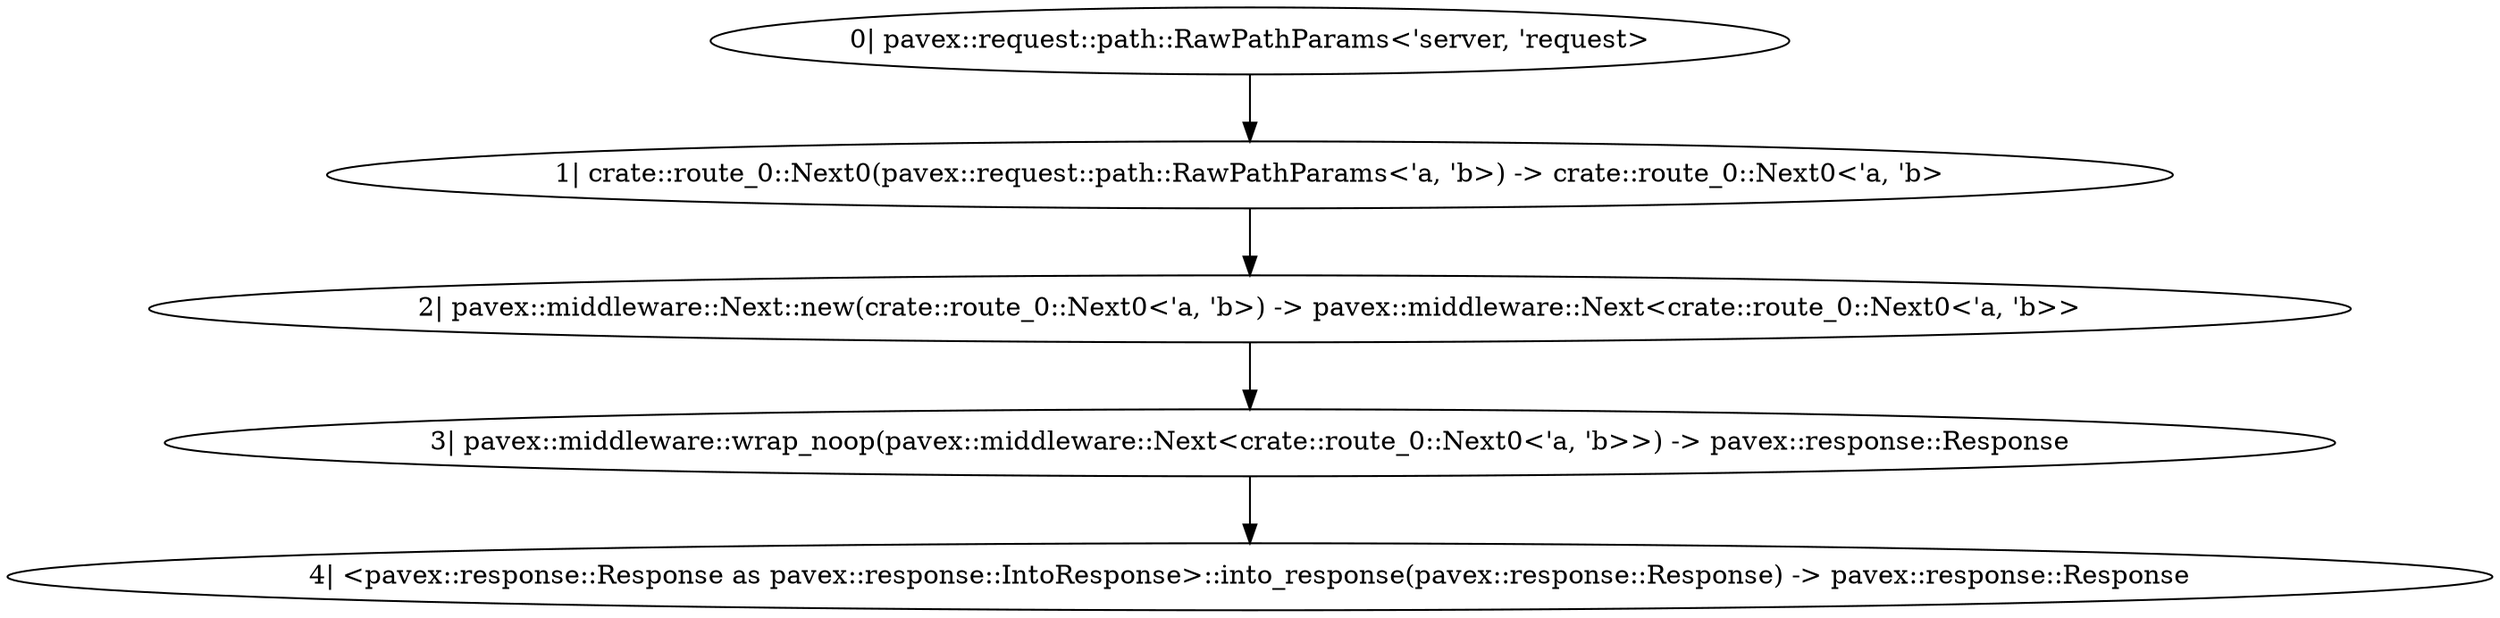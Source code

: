 digraph "GET /home/{home_id} - 0" {
    0 [ label = "0| pavex::request::path::RawPathParams<'server, 'request>"]
    1 [ label = "1| crate::route_0::Next0(pavex::request::path::RawPathParams<'a, 'b>) -> crate::route_0::Next0<'a, 'b>"]
    2 [ label = "2| pavex::middleware::Next::new(crate::route_0::Next0<'a, 'b>) -> pavex::middleware::Next<crate::route_0::Next0<'a, 'b>>"]
    3 [ label = "3| pavex::middleware::wrap_noop(pavex::middleware::Next<crate::route_0::Next0<'a, 'b>>) -> pavex::response::Response"]
    4 [ label = "4| <pavex::response::Response as pavex::response::IntoResponse>::into_response(pavex::response::Response) -> pavex::response::Response"]
    2 -> 3 [ ]
    1 -> 2 [ ]
    0 -> 1 [ ]
    3 -> 4 [ ]
}

digraph "GET /home/{home_id} - 1" {
    0 [ label = "0| pavex::request::path::RawPathParams<'server, 'request>"]
    1 [ label = "1| pavex::request::path::PathParams::extract(pavex::request::path::RawPathParams<'server, 'request>) -> core::result::Result<pavex::request::path::PathParams<app_c1ac8ad4::HomePathParams>, pavex::request::path::errors::ExtractPathParamsError>"]
    2 [ label = "2| `match`"]
    3 [ label = "3| core::result::Result<pavex::request::path::PathParams<app_c1ac8ad4::HomePathParams>, pavex::request::path::errors::ExtractPathParamsError> -> pavex::request::path::errors::ExtractPathParamsError"]
    4 [ label = "4| pavex::request::path::errors::ExtractPathParamsError::into_response(&pavex::request::path::errors::ExtractPathParamsError) -> pavex::response::Response"]
    5 [ label = "5| <pavex::response::Response as pavex::response::IntoResponse>::into_response(pavex::response::Response) -> pavex::response::Response"]
    6 [ label = "6| core::result::Result<pavex::request::path::PathParams<app_c1ac8ad4::HomePathParams>, pavex::request::path::errors::ExtractPathParamsError> -> pavex::request::path::PathParams<app_c1ac8ad4::HomePathParams>"]
    7 [ label = "7| app_c1ac8ad4::get_home(pavex::request::path::PathParams<app_c1ac8ad4::HomePathParams>) -> pavex::response::Response"]
    8 [ label = "8| <pavex::response::Response as pavex::response::IntoResponse>::into_response(pavex::response::Response) -> pavex::response::Response"]
    6 -> 7 [ ]
    2 -> 3 [ ]
    0 -> 1 [ ]
    2 -> 6 [ ]
    7 -> 8 [ ]
    3 -> 4 [ label = "&"]
    4 -> 5 [ ]
    1 -> 2 [ ]
}

digraph "GET /home/{home_id}/room/{room_id} - 0" {
    0 [ label = "0| pavex::request::path::RawPathParams<'server, 'request>"]
    1 [ label = "1| crate::route_1::Next0(pavex::request::path::RawPathParams<'a, 'b>) -> crate::route_1::Next0<'a, 'b>"]
    2 [ label = "2| pavex::middleware::Next::new(crate::route_1::Next0<'a, 'b>) -> pavex::middleware::Next<crate::route_1::Next0<'a, 'b>>"]
    3 [ label = "3| pavex::middleware::wrap_noop(pavex::middleware::Next<crate::route_1::Next0<'a, 'b>>) -> pavex::response::Response"]
    4 [ label = "4| <pavex::response::Response as pavex::response::IntoResponse>::into_response(pavex::response::Response) -> pavex::response::Response"]
    2 -> 3 [ ]
    1 -> 2 [ ]
    0 -> 1 [ ]
    3 -> 4 [ ]
}

digraph "GET /home/{home_id}/room/{room_id} - 1" {
    0 [ label = "0| pavex::request::path::RawPathParams<'server, 'request>"]
    1 [ label = "1| pavex::request::path::PathParams::extract(pavex::request::path::RawPathParams<'server, 'request>) -> core::result::Result<pavex::request::path::PathParams<app_c1ac8ad4::RoomPathParams>, pavex::request::path::errors::ExtractPathParamsError>"]
    2 [ label = "2| `match`"]
    3 [ label = "3| core::result::Result<pavex::request::path::PathParams<app_c1ac8ad4::RoomPathParams>, pavex::request::path::errors::ExtractPathParamsError> -> pavex::request::path::errors::ExtractPathParamsError"]
    4 [ label = "4| pavex::request::path::errors::ExtractPathParamsError::into_response(&pavex::request::path::errors::ExtractPathParamsError) -> pavex::response::Response"]
    5 [ label = "5| <pavex::response::Response as pavex::response::IntoResponse>::into_response(pavex::response::Response) -> pavex::response::Response"]
    6 [ label = "6| core::result::Result<pavex::request::path::PathParams<app_c1ac8ad4::RoomPathParams>, pavex::request::path::errors::ExtractPathParamsError> -> pavex::request::path::PathParams<app_c1ac8ad4::RoomPathParams>"]
    7 [ label = "7| app_c1ac8ad4::get_room(pavex::request::path::PathParams<app_c1ac8ad4::RoomPathParams>) -> pavex::response::Response"]
    8 [ label = "8| <pavex::response::Response as pavex::response::IntoResponse>::into_response(pavex::response::Response) -> pavex::response::Response"]
    6 -> 7 [ ]
    2 -> 3 [ ]
    0 -> 1 [ ]
    2 -> 6 [ ]
    7 -> 8 [ ]
    3 -> 4 [ label = "&"]
    4 -> 5 [ ]
    1 -> 2 [ ]
}

digraph "GET /town/{*town} - 0" {
    0 [ label = "0| pavex::request::path::RawPathParams<'server, 'request>"]
    1 [ label = "1| crate::route_2::Next0(pavex::request::path::RawPathParams<'a, 'b>) -> crate::route_2::Next0<'a, 'b>"]
    2 [ label = "2| pavex::middleware::Next::new(crate::route_2::Next0<'a, 'b>) -> pavex::middleware::Next<crate::route_2::Next0<'a, 'b>>"]
    3 [ label = "3| pavex::middleware::wrap_noop(pavex::middleware::Next<crate::route_2::Next0<'a, 'b>>) -> pavex::response::Response"]
    4 [ label = "4| <pavex::response::Response as pavex::response::IntoResponse>::into_response(pavex::response::Response) -> pavex::response::Response"]
    2 -> 3 [ ]
    1 -> 2 [ ]
    0 -> 1 [ ]
    3 -> 4 [ ]
}

digraph "GET /town/{*town} - 1" {
    0 [ label = "0| pavex::request::path::RawPathParams<'server, 'request>"]
    1 [ label = "1| pavex::request::path::PathParams::extract(pavex::request::path::RawPathParams<'server, 'request>) -> core::result::Result<pavex::request::path::PathParams<app_c1ac8ad4::TownPathParams<'_>>, pavex::request::path::errors::ExtractPathParamsError>"]
    2 [ label = "2| `match`"]
    3 [ label = "3| core::result::Result<pavex::request::path::PathParams<app_c1ac8ad4::TownPathParams<'_>>, pavex::request::path::errors::ExtractPathParamsError> -> pavex::request::path::errors::ExtractPathParamsError"]
    4 [ label = "4| pavex::request::path::errors::ExtractPathParamsError::into_response(&pavex::request::path::errors::ExtractPathParamsError) -> pavex::response::Response"]
    5 [ label = "5| <pavex::response::Response as pavex::response::IntoResponse>::into_response(pavex::response::Response) -> pavex::response::Response"]
    6 [ label = "6| core::result::Result<pavex::request::path::PathParams<app_c1ac8ad4::TownPathParams<'_>>, pavex::request::path::errors::ExtractPathParamsError> -> pavex::request::path::PathParams<app_c1ac8ad4::TownPathParams<'_>>"]
    7 [ label = "7| app_c1ac8ad4::get_town(pavex::request::path::PathParams<app_c1ac8ad4::TownPathParams<'_>>) -> pavex::response::Response"]
    8 [ label = "8| <pavex::response::Response as pavex::response::IntoResponse>::into_response(pavex::response::Response) -> pavex::response::Response"]
    6 -> 7 [ ]
    2 -> 3 [ ]
    0 -> 1 [ ]
    2 -> 6 [ ]
    7 -> 8 [ ]
    3 -> 4 [ label = "&"]
    4 -> 5 [ ]
    1 -> 2 [ ]
}

digraph "* * - 0" {
    0 [ label = "0| &pavex::router::AllowedMethods"]
    1 [ label = "1| crate::route_3::Next0(&'a pavex::router::AllowedMethods) -> crate::route_3::Next0<'a>"]
    2 [ label = "2| pavex::middleware::Next::new(crate::route_3::Next0<'a>) -> pavex::middleware::Next<crate::route_3::Next0<'a>>"]
    3 [ label = "3| pavex::middleware::wrap_noop(pavex::middleware::Next<crate::route_3::Next0<'a>>) -> pavex::response::Response"]
    4 [ label = "4| <pavex::response::Response as pavex::response::IntoResponse>::into_response(pavex::response::Response) -> pavex::response::Response"]
    2 -> 3 [ ]
    1 -> 2 [ ]
    3 -> 4 [ ]
    0 -> 1 [ ]
}

digraph "* * - 1" {
    0 [ label = "0| &pavex::router::AllowedMethods"]
    1 [ label = "1| pavex::router::default_fallback(&pavex::router::AllowedMethods) -> pavex::response::Response"]
    2 [ label = "2| <pavex::response::Response as pavex::response::IntoResponse>::into_response(pavex::response::Response) -> pavex::response::Response"]
    1 -> 2 [ ]
    0 -> 1 [ ]
}

digraph app_state {
    0 [ label = "0| crate::ApplicationState() -> crate::ApplicationState"]
}

